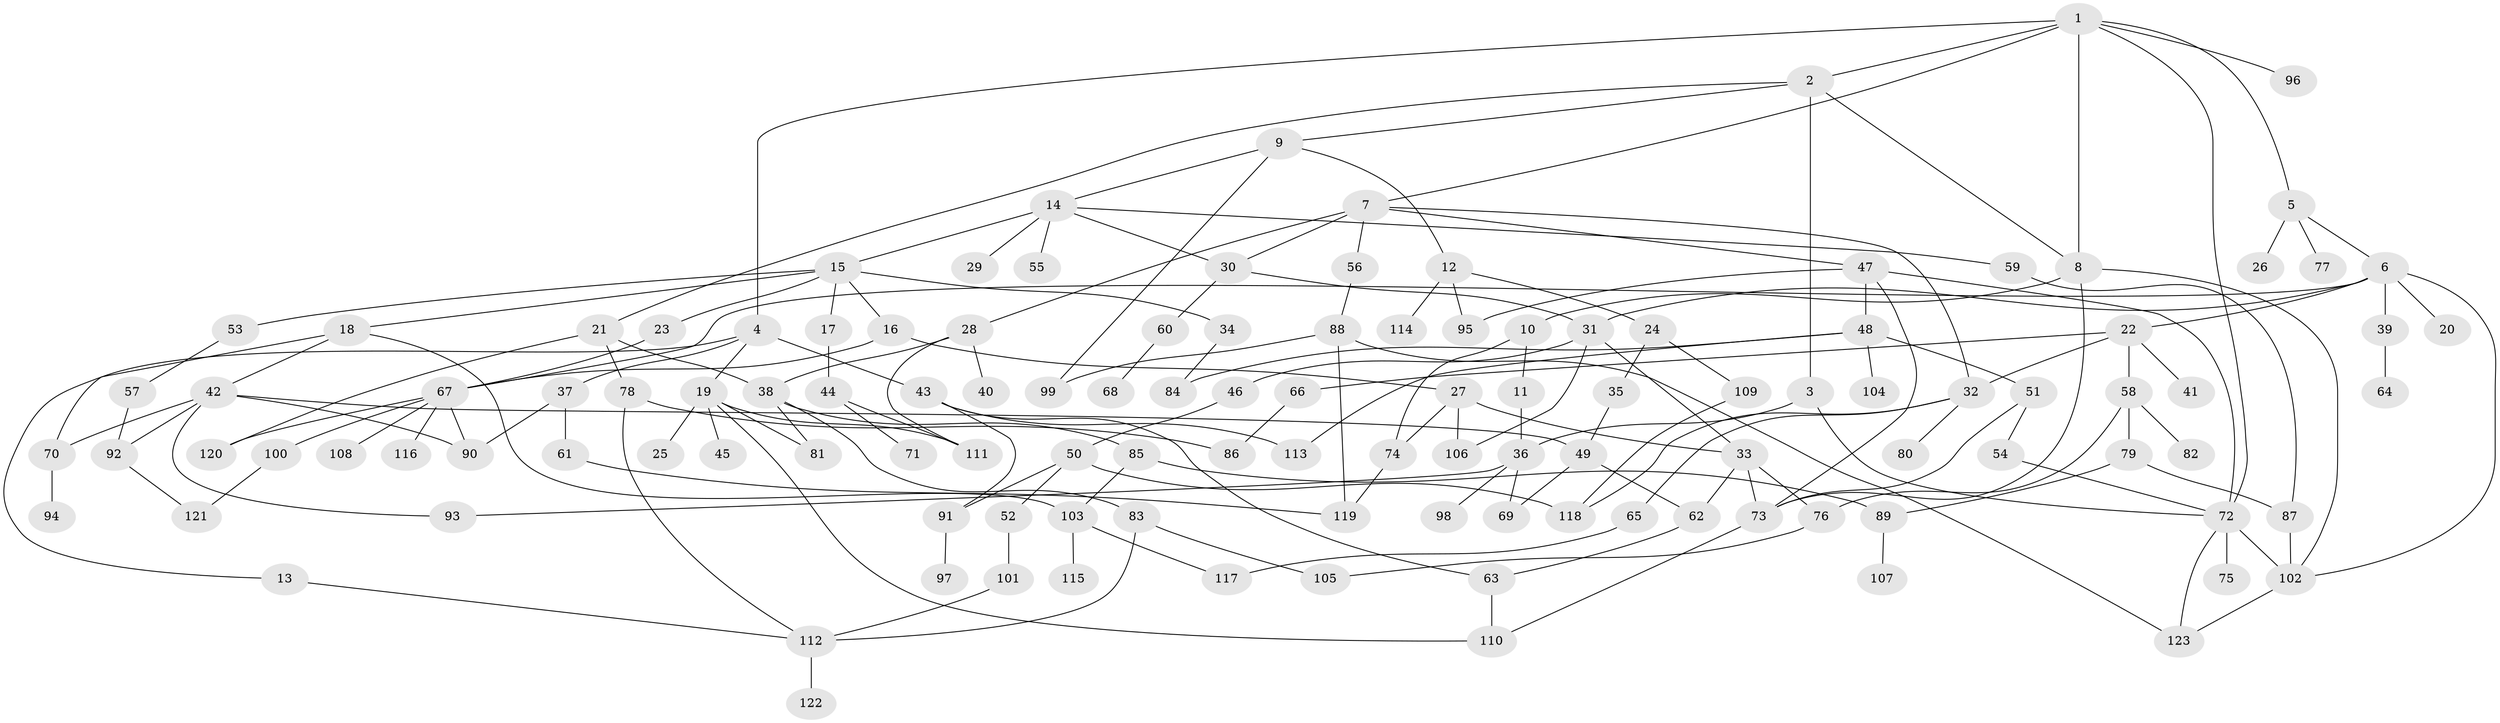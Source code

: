 // coarse degree distribution, {6: 0.0410958904109589, 5: 0.0821917808219178, 3: 0.1780821917808219, 12: 0.0136986301369863, 16: 0.0136986301369863, 9: 0.0273972602739726, 2: 0.2465753424657534, 7: 0.0273972602739726, 8: 0.0410958904109589, 1: 0.2328767123287671, 4: 0.0958904109589041}
// Generated by graph-tools (version 1.1) at 2025/16/03/04/25 18:16:54]
// undirected, 123 vertices, 179 edges
graph export_dot {
graph [start="1"]
  node [color=gray90,style=filled];
  1;
  2;
  3;
  4;
  5;
  6;
  7;
  8;
  9;
  10;
  11;
  12;
  13;
  14;
  15;
  16;
  17;
  18;
  19;
  20;
  21;
  22;
  23;
  24;
  25;
  26;
  27;
  28;
  29;
  30;
  31;
  32;
  33;
  34;
  35;
  36;
  37;
  38;
  39;
  40;
  41;
  42;
  43;
  44;
  45;
  46;
  47;
  48;
  49;
  50;
  51;
  52;
  53;
  54;
  55;
  56;
  57;
  58;
  59;
  60;
  61;
  62;
  63;
  64;
  65;
  66;
  67;
  68;
  69;
  70;
  71;
  72;
  73;
  74;
  75;
  76;
  77;
  78;
  79;
  80;
  81;
  82;
  83;
  84;
  85;
  86;
  87;
  88;
  89;
  90;
  91;
  92;
  93;
  94;
  95;
  96;
  97;
  98;
  99;
  100;
  101;
  102;
  103;
  104;
  105;
  106;
  107;
  108;
  109;
  110;
  111;
  112;
  113;
  114;
  115;
  116;
  117;
  118;
  119;
  120;
  121;
  122;
  123;
  1 -- 2;
  1 -- 4;
  1 -- 5;
  1 -- 7;
  1 -- 96;
  1 -- 8;
  1 -- 72;
  2 -- 3;
  2 -- 8;
  2 -- 9;
  2 -- 21;
  3 -- 36;
  3 -- 72;
  4 -- 13;
  4 -- 19;
  4 -- 37;
  4 -- 43;
  5 -- 6;
  5 -- 26;
  5 -- 77;
  6 -- 20;
  6 -- 22;
  6 -- 39;
  6 -- 102;
  6 -- 31;
  6 -- 67;
  7 -- 28;
  7 -- 30;
  7 -- 32;
  7 -- 47;
  7 -- 56;
  8 -- 10;
  8 -- 73;
  8 -- 102;
  9 -- 12;
  9 -- 14;
  9 -- 99;
  10 -- 11;
  10 -- 74;
  11 -- 36;
  12 -- 24;
  12 -- 114;
  12 -- 95;
  13 -- 112;
  14 -- 15;
  14 -- 29;
  14 -- 55;
  14 -- 59;
  14 -- 30;
  15 -- 16;
  15 -- 17;
  15 -- 18;
  15 -- 23;
  15 -- 34;
  15 -- 53;
  16 -- 27;
  16 -- 67;
  17 -- 44;
  18 -- 42;
  18 -- 103;
  18 -- 70;
  19 -- 25;
  19 -- 45;
  19 -- 110;
  19 -- 81;
  19 -- 111;
  21 -- 38;
  21 -- 78;
  21 -- 120;
  22 -- 41;
  22 -- 58;
  22 -- 66;
  22 -- 32;
  23 -- 67;
  24 -- 35;
  24 -- 109;
  27 -- 74;
  27 -- 106;
  27 -- 33;
  28 -- 40;
  28 -- 111;
  28 -- 38;
  30 -- 31;
  30 -- 60;
  31 -- 33;
  31 -- 46;
  31 -- 106;
  32 -- 65;
  32 -- 80;
  32 -- 118;
  33 -- 76;
  33 -- 62;
  33 -- 73;
  34 -- 84;
  35 -- 49;
  36 -- 93;
  36 -- 98;
  36 -- 69;
  37 -- 61;
  37 -- 90;
  38 -- 81;
  38 -- 83;
  38 -- 85;
  39 -- 64;
  42 -- 70;
  42 -- 90;
  42 -- 92;
  42 -- 49;
  42 -- 93;
  43 -- 91;
  43 -- 63;
  43 -- 113;
  44 -- 71;
  44 -- 111;
  46 -- 50;
  47 -- 48;
  47 -- 73;
  47 -- 95;
  47 -- 72;
  48 -- 51;
  48 -- 104;
  48 -- 113;
  48 -- 84;
  49 -- 62;
  49 -- 69;
  50 -- 52;
  50 -- 91;
  50 -- 118;
  51 -- 54;
  51 -- 73;
  52 -- 101;
  53 -- 57;
  54 -- 72;
  56 -- 88;
  57 -- 92;
  58 -- 79;
  58 -- 82;
  58 -- 76;
  59 -- 87;
  60 -- 68;
  61 -- 119;
  62 -- 63;
  63 -- 110;
  65 -- 117;
  66 -- 86;
  67 -- 100;
  67 -- 108;
  67 -- 116;
  67 -- 120;
  67 -- 90;
  70 -- 94;
  72 -- 75;
  72 -- 123;
  72 -- 102;
  73 -- 110;
  74 -- 119;
  76 -- 105;
  78 -- 86;
  78 -- 112;
  79 -- 87;
  79 -- 89;
  83 -- 105;
  83 -- 112;
  85 -- 89;
  85 -- 103;
  87 -- 102;
  88 -- 99;
  88 -- 123;
  88 -- 119;
  89 -- 107;
  91 -- 97;
  92 -- 121;
  100 -- 121;
  101 -- 112;
  102 -- 123;
  103 -- 115;
  103 -- 117;
  109 -- 118;
  112 -- 122;
}

